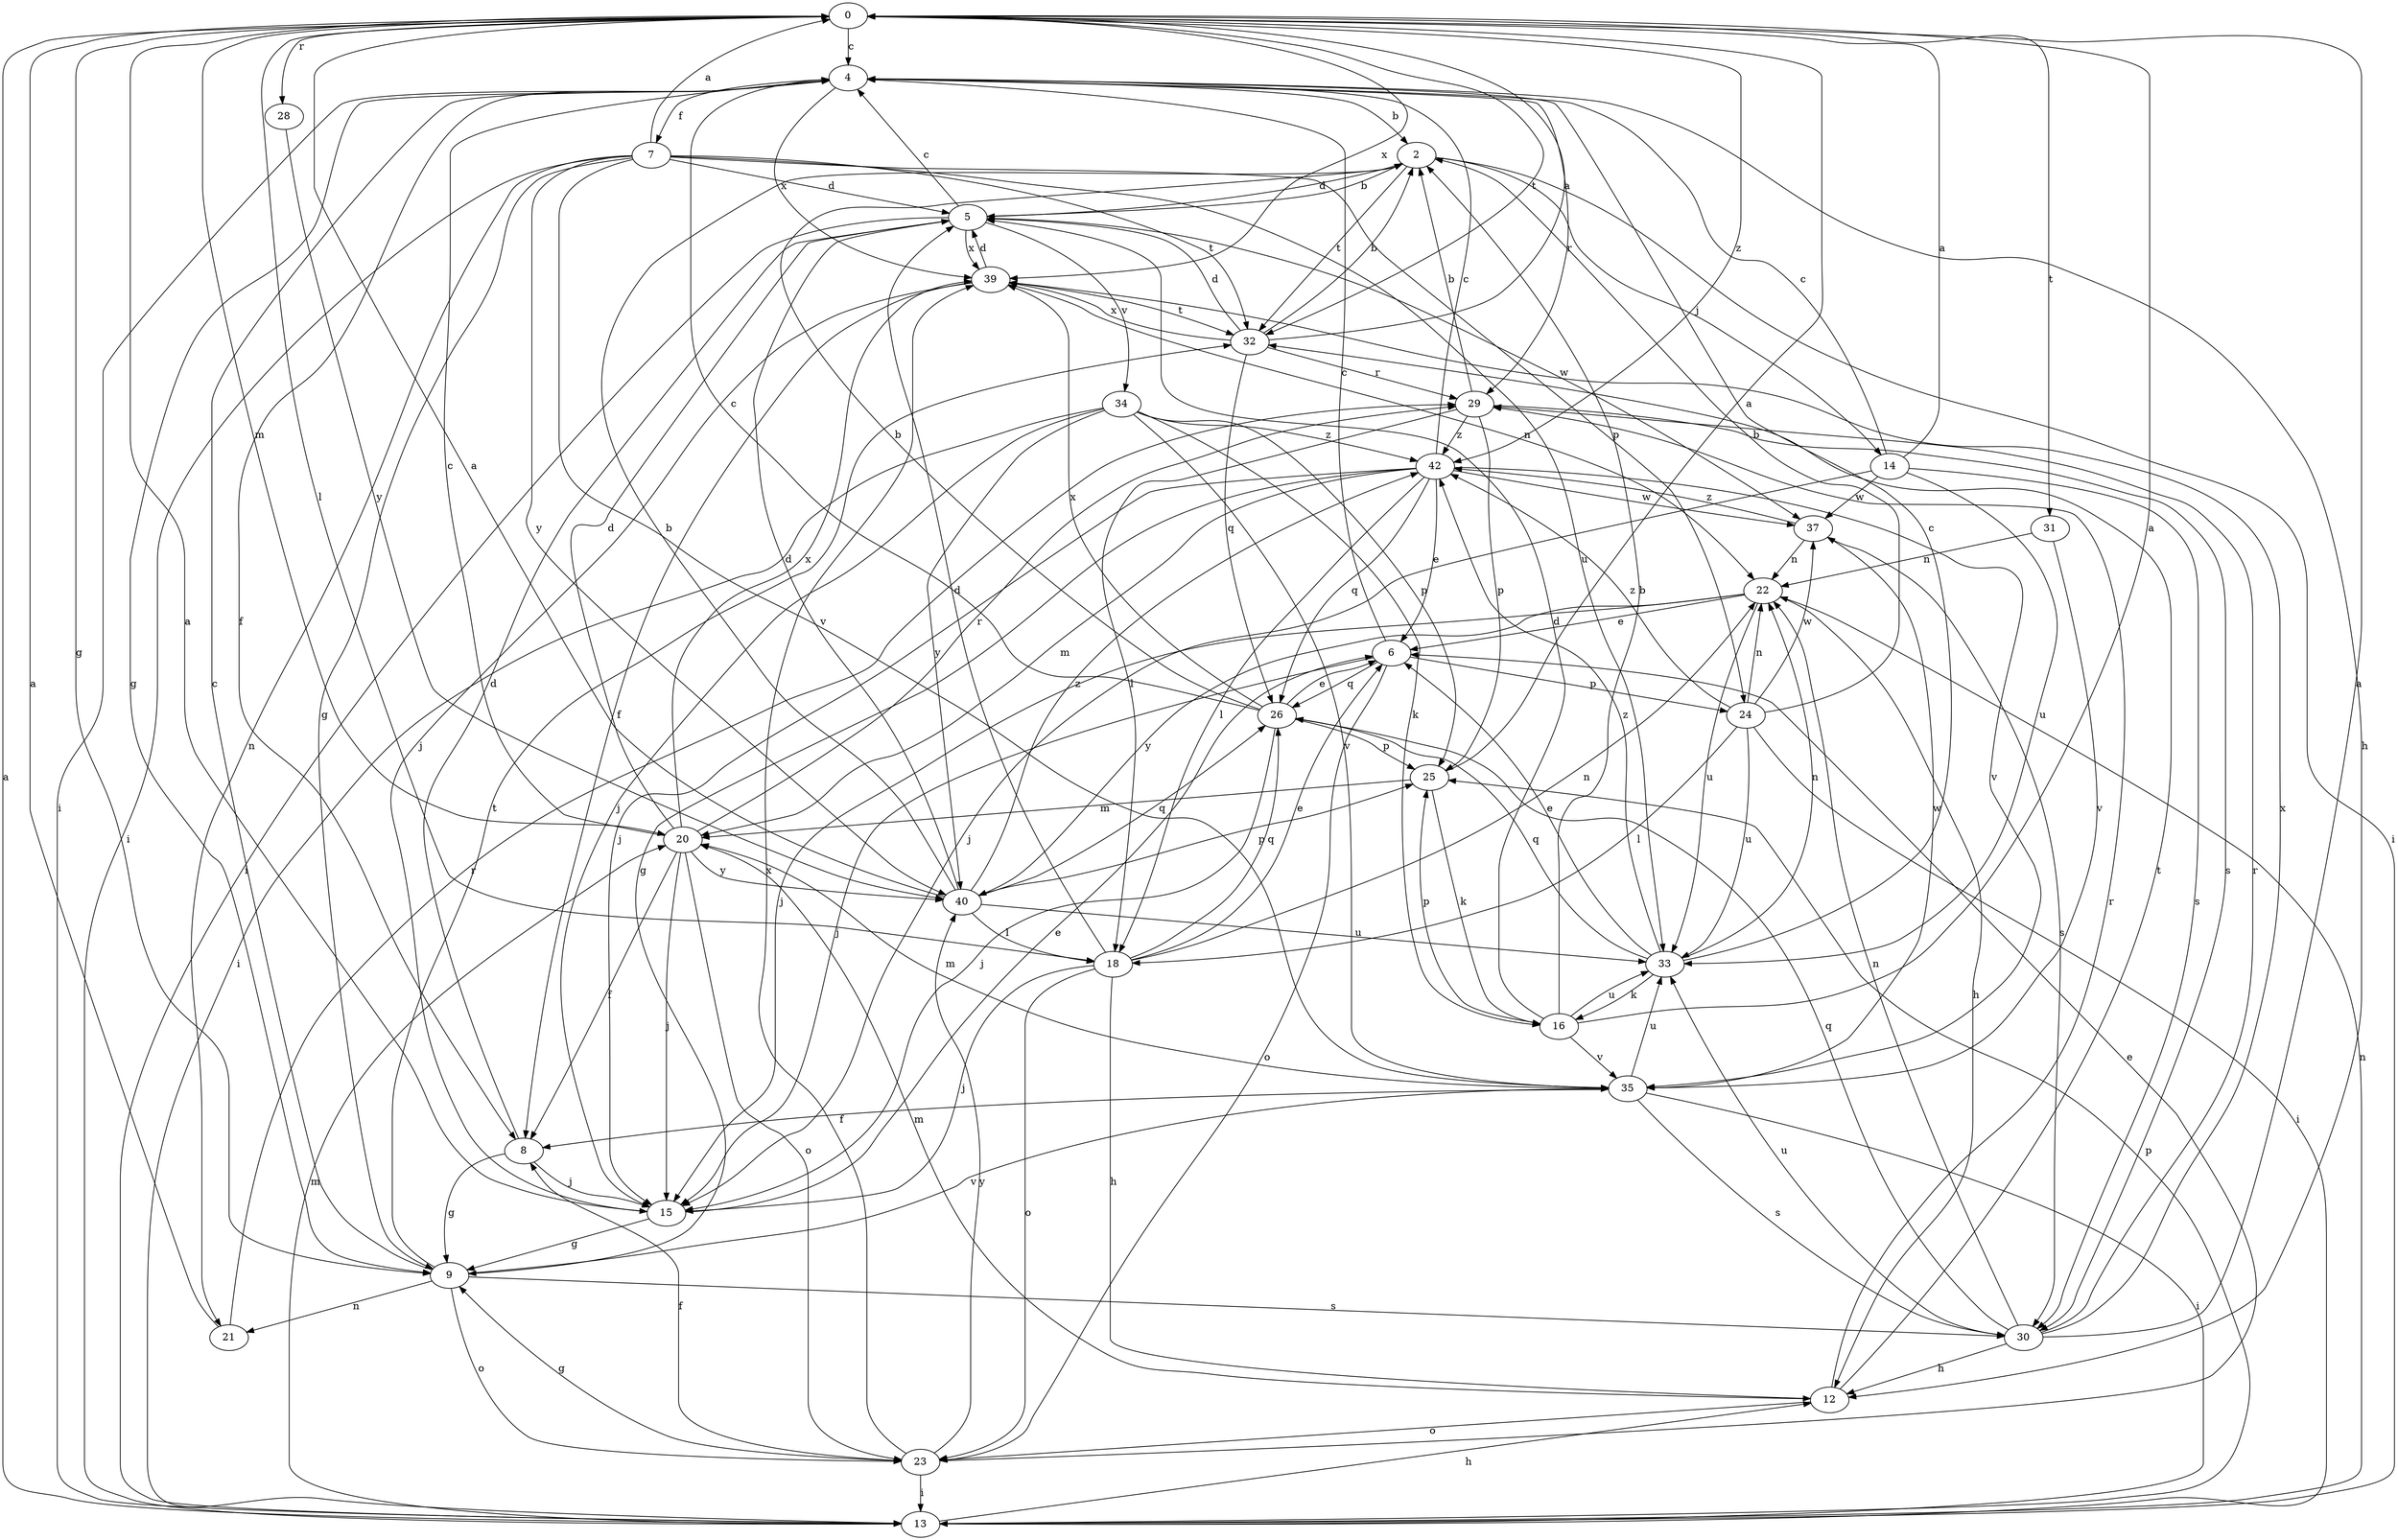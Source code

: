 strict digraph  {
0;
2;
4;
5;
6;
7;
8;
9;
12;
13;
14;
15;
16;
18;
20;
21;
22;
23;
24;
25;
26;
28;
29;
30;
31;
32;
33;
34;
35;
37;
39;
40;
42;
0 -> 4  [label=c];
0 -> 9  [label=g];
0 -> 18  [label=l];
0 -> 20  [label=m];
0 -> 28  [label=r];
0 -> 31  [label=t];
0 -> 32  [label=t];
0 -> 39  [label=x];
0 -> 42  [label=z];
2 -> 5  [label=d];
2 -> 13  [label=i];
2 -> 14  [label=j];
2 -> 32  [label=t];
4 -> 2  [label=b];
4 -> 7  [label=f];
4 -> 8  [label=f];
4 -> 9  [label=g];
4 -> 12  [label=h];
4 -> 13  [label=i];
4 -> 29  [label=r];
4 -> 39  [label=x];
5 -> 2  [label=b];
5 -> 4  [label=c];
5 -> 13  [label=i];
5 -> 34  [label=v];
5 -> 37  [label=w];
5 -> 39  [label=x];
6 -> 4  [label=c];
6 -> 15  [label=j];
6 -> 23  [label=o];
6 -> 24  [label=p];
6 -> 26  [label=q];
7 -> 0  [label=a];
7 -> 5  [label=d];
7 -> 9  [label=g];
7 -> 13  [label=i];
7 -> 21  [label=n];
7 -> 24  [label=p];
7 -> 32  [label=t];
7 -> 33  [label=u];
7 -> 35  [label=v];
7 -> 40  [label=y];
8 -> 5  [label=d];
8 -> 9  [label=g];
8 -> 15  [label=j];
9 -> 4  [label=c];
9 -> 21  [label=n];
9 -> 23  [label=o];
9 -> 30  [label=s];
9 -> 32  [label=t];
9 -> 35  [label=v];
12 -> 20  [label=m];
12 -> 23  [label=o];
12 -> 29  [label=r];
12 -> 32  [label=t];
13 -> 0  [label=a];
13 -> 12  [label=h];
13 -> 20  [label=m];
13 -> 22  [label=n];
13 -> 25  [label=p];
14 -> 0  [label=a];
14 -> 4  [label=c];
14 -> 15  [label=j];
14 -> 30  [label=s];
14 -> 33  [label=u];
14 -> 37  [label=w];
15 -> 0  [label=a];
15 -> 6  [label=e];
15 -> 9  [label=g];
16 -> 0  [label=a];
16 -> 2  [label=b];
16 -> 5  [label=d];
16 -> 25  [label=p];
16 -> 33  [label=u];
16 -> 35  [label=v];
18 -> 5  [label=d];
18 -> 6  [label=e];
18 -> 12  [label=h];
18 -> 15  [label=j];
18 -> 22  [label=n];
18 -> 23  [label=o];
18 -> 26  [label=q];
20 -> 4  [label=c];
20 -> 5  [label=d];
20 -> 8  [label=f];
20 -> 15  [label=j];
20 -> 23  [label=o];
20 -> 29  [label=r];
20 -> 39  [label=x];
20 -> 40  [label=y];
21 -> 0  [label=a];
21 -> 29  [label=r];
22 -> 6  [label=e];
22 -> 12  [label=h];
22 -> 15  [label=j];
22 -> 33  [label=u];
22 -> 40  [label=y];
23 -> 6  [label=e];
23 -> 8  [label=f];
23 -> 9  [label=g];
23 -> 13  [label=i];
23 -> 39  [label=x];
23 -> 40  [label=y];
24 -> 2  [label=b];
24 -> 13  [label=i];
24 -> 18  [label=l];
24 -> 22  [label=n];
24 -> 33  [label=u];
24 -> 37  [label=w];
24 -> 42  [label=z];
25 -> 0  [label=a];
25 -> 16  [label=k];
25 -> 20  [label=m];
26 -> 2  [label=b];
26 -> 4  [label=c];
26 -> 6  [label=e];
26 -> 15  [label=j];
26 -> 25  [label=p];
26 -> 39  [label=x];
28 -> 40  [label=y];
29 -> 2  [label=b];
29 -> 18  [label=l];
29 -> 25  [label=p];
29 -> 30  [label=s];
29 -> 42  [label=z];
30 -> 0  [label=a];
30 -> 12  [label=h];
30 -> 22  [label=n];
30 -> 26  [label=q];
30 -> 29  [label=r];
30 -> 33  [label=u];
30 -> 39  [label=x];
31 -> 22  [label=n];
31 -> 35  [label=v];
32 -> 0  [label=a];
32 -> 2  [label=b];
32 -> 5  [label=d];
32 -> 26  [label=q];
32 -> 29  [label=r];
32 -> 39  [label=x];
33 -> 4  [label=c];
33 -> 6  [label=e];
33 -> 16  [label=k];
33 -> 22  [label=n];
33 -> 26  [label=q];
33 -> 42  [label=z];
34 -> 13  [label=i];
34 -> 15  [label=j];
34 -> 16  [label=k];
34 -> 25  [label=p];
34 -> 35  [label=v];
34 -> 40  [label=y];
34 -> 42  [label=z];
35 -> 8  [label=f];
35 -> 13  [label=i];
35 -> 20  [label=m];
35 -> 30  [label=s];
35 -> 33  [label=u];
35 -> 37  [label=w];
37 -> 22  [label=n];
37 -> 30  [label=s];
37 -> 42  [label=z];
39 -> 5  [label=d];
39 -> 8  [label=f];
39 -> 15  [label=j];
39 -> 22  [label=n];
39 -> 32  [label=t];
40 -> 0  [label=a];
40 -> 2  [label=b];
40 -> 5  [label=d];
40 -> 18  [label=l];
40 -> 25  [label=p];
40 -> 26  [label=q];
40 -> 33  [label=u];
40 -> 42  [label=z];
42 -> 4  [label=c];
42 -> 6  [label=e];
42 -> 9  [label=g];
42 -> 15  [label=j];
42 -> 18  [label=l];
42 -> 20  [label=m];
42 -> 26  [label=q];
42 -> 35  [label=v];
42 -> 37  [label=w];
}
